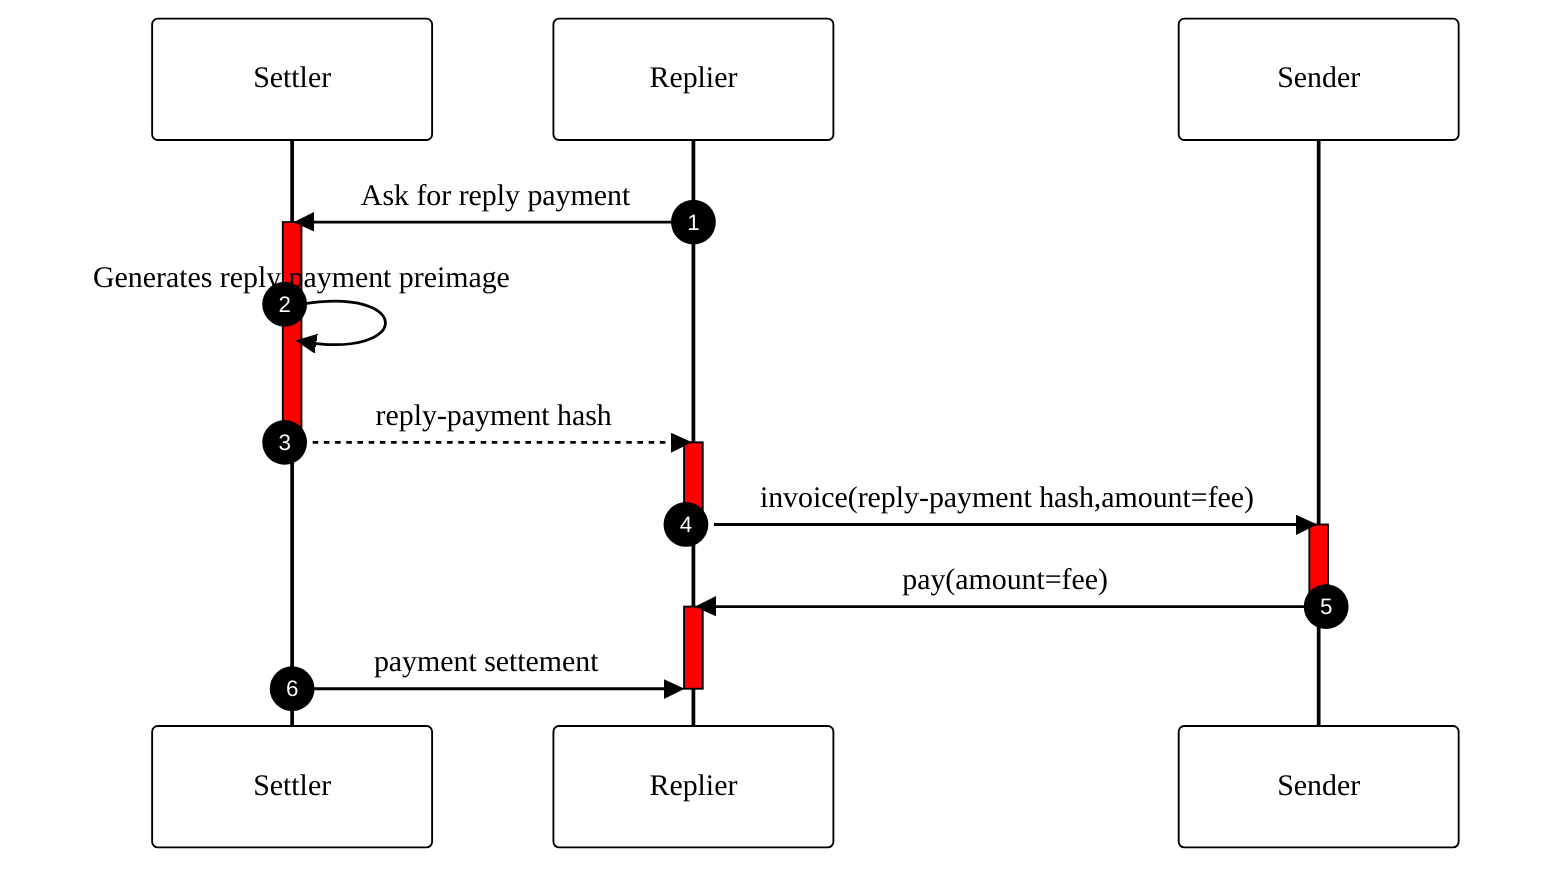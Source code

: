 %%{
  init: {
    'theme': 'base',
    'themeVariables': {
      'activationBorderColor':'#000',
      'activationBkgColor':'#F00',
      'primaryColor': '#FFF',
      'primaryTextColor': '#000',
      'primaryBorderColor': '#000',
      'lineColor': '#000',
      'secondaryColor': '#FFF',
      'labelBoxBorderColor':'#F00',
      'tertiaryColor': '#000',
      'fontFamily':'Times New Roman'
    }
  }
}%%
sequenceDiagram
    autonumber
    participant Settler
    participant Replier
    participant Sender
    Replier->>Settler: Ask for reply payment
    activate Settler
      Settler->>Settler: Generates reply payment preimage
      Settler-->>Replier: reply-payment hash
    deactivate Settler
    activate Replier
      Replier->>Sender: invoice(reply-payment hash,amount=fee) 
    deactivate Replier
    activate Sender
      Sender->>Replier: pay(amount=fee)
    deactivate Sender
    activate Replier
      Settler->>Replier: payment settement
    deactivate Replier